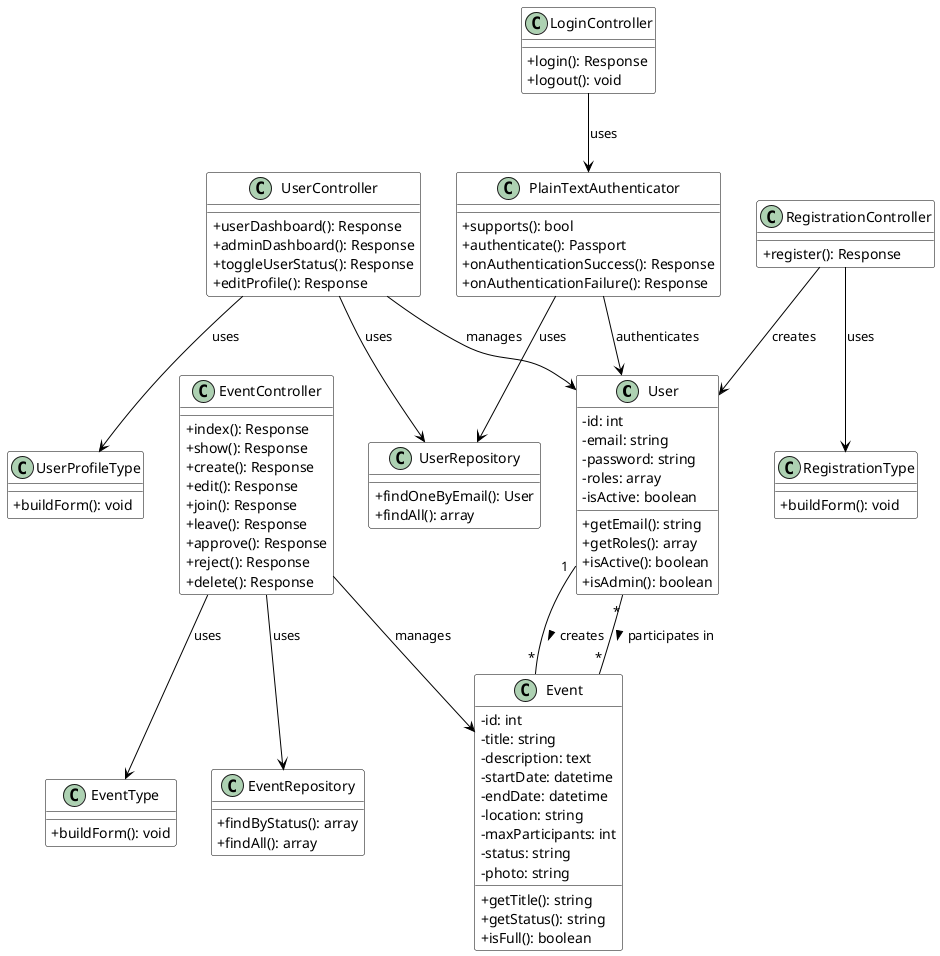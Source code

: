 @startuml Camping Site UML

' Style settings
skinparam classAttributeIconSize 0
skinparam class {
    BackgroundColor White
    ArrowColor Black
    BorderColor Black
}

' Entities
class User {
    -id: int
    -email: string
    -password: string
    -roles: array
    -isActive: boolean
    +getEmail(): string
    +getRoles(): array
    +isActive(): boolean
    +isAdmin(): boolean
}

class Event {
    -id: int
    -title: string
    -description: text
    -startDate: datetime
    -endDate: datetime
    -location: string
    -maxParticipants: int
    -status: string
    -photo: string
    +getTitle(): string
    +getStatus(): string
    +isFull(): boolean
}

class UserController {
    +userDashboard(): Response
    +adminDashboard(): Response
    +toggleUserStatus(): Response
    +editProfile(): Response
}

class EventController {
    +index(): Response
    +show(): Response
    +create(): Response
    +edit(): Response
    +join(): Response
    +leave(): Response
    +approve(): Response
    +reject(): Response
    +delete(): Response
}

class LoginController {
    +login(): Response
    +logout(): void
}

class RegistrationController {
    +register(): Response
}

class PlainTextAuthenticator {
    +supports(): bool
    +authenticate(): Passport
    +onAuthenticationSuccess(): Response
    +onAuthenticationFailure(): Response
}

' Relationships
User "1" -- "*" Event : creates >
User "*" -- "*" Event : participates in >
UserController --> User : manages
EventController --> Event : manages
LoginController --> PlainTextAuthenticator : uses
RegistrationController --> User : creates
PlainTextAuthenticator --> User : authenticates

' Form Types
class EventType {
    +buildForm(): void
}

class RegistrationType {
    +buildForm(): void
}

class UserProfileType {
    +buildForm(): void
}

' Form Relationships
EventController --> EventType : uses
RegistrationController --> RegistrationType : uses
UserController --> UserProfileType : uses

' Repositories
class UserRepository {
    +findOneByEmail(): User
    +findAll(): array
}

class EventRepository {
    +findByStatus(): array
    +findAll(): array
}

' Repository Relationships
UserController --> UserRepository : uses
EventController --> EventRepository : uses
PlainTextAuthenticator --> UserRepository : uses

@enduml 